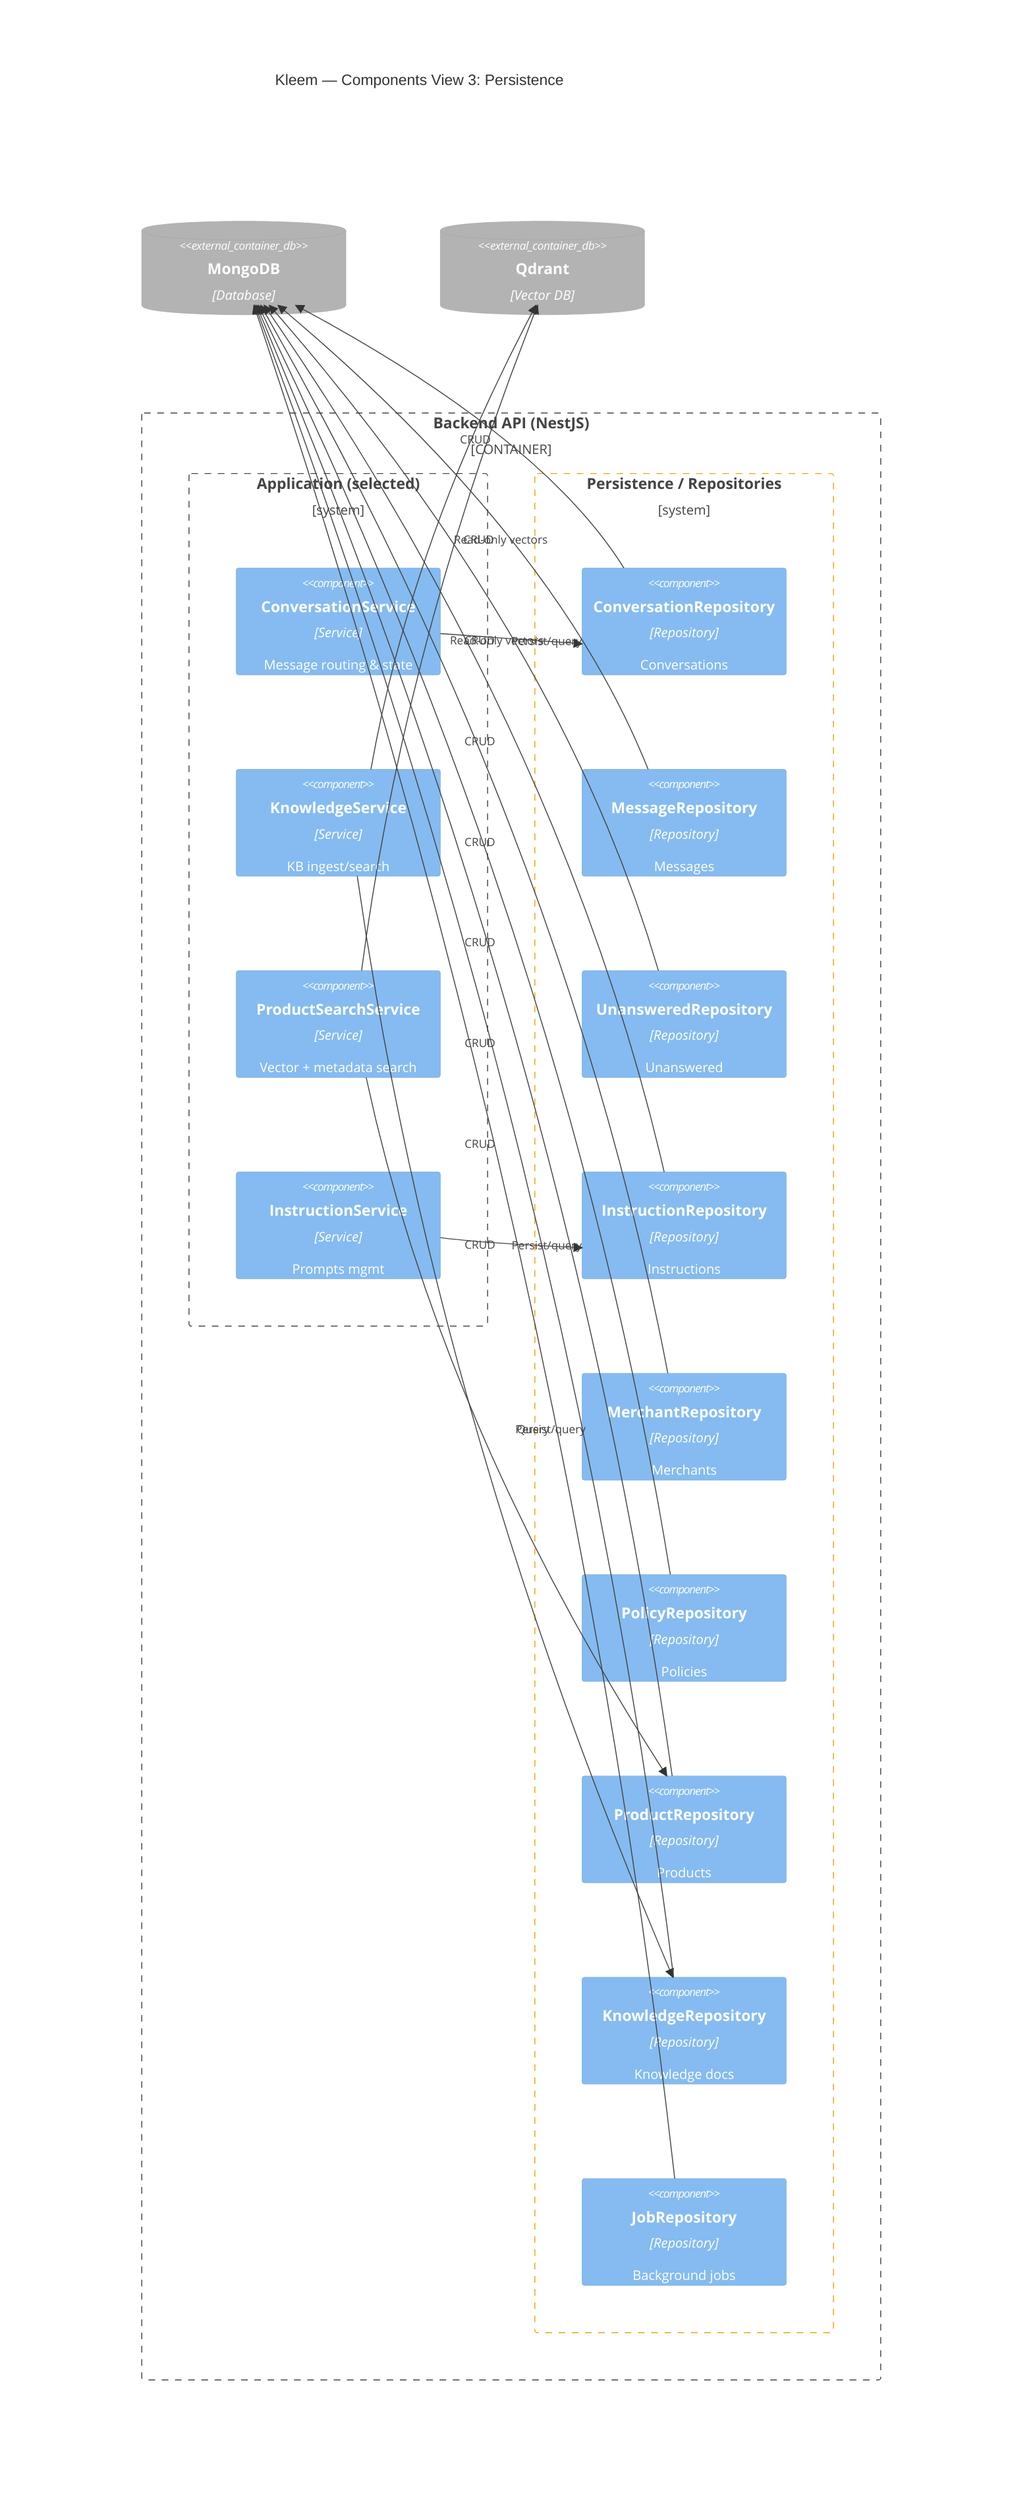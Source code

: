 %%{init: {"C4": {"theme": "base", "themeVariables": {
  "primaryColor": "#14b8a6",
  "primaryTextColor": "#000",
  "primaryBorderColor": "#000",
  "lineColor": "#333",
  "secondaryColor": "#6b7280",
  "tertiaryColor": "#0ea5e9"
}}}}%%

C4Component
    title Kleem — Components View 3: Persistence

    UpdateLayoutConfig($c4ShapeInRow="4", $c4BoundaryInRow="2")

    Container_Boundary(api, "Backend API (NestJS)") {
        Boundary(app, "Application (selected)") {
            Component(conversationService, "ConversationService", "Service", "Message routing & state")
            Component(knowledgeService, "KnowledgeService", "Service", "KB ingest/search")
            Component(productSearchService, "ProductSearchService", "Service", "Vector + metadata search")
            Component(instructionService, "InstructionService", "Service", "Prompts mgmt")
        }

        Boundary(persistence, "Persistence / Repositories") {
            Component(conversationRepo, "ConversationRepository", "Repository", "Conversations")
            Component(messageRepo, "MessageRepository", "Repository", "Messages")
            Component(unansweredRepo, "UnansweredRepository", "Repository", "Unanswered")
            Component(instructionRepo, "InstructionRepository", "Repository", "Instructions")
            Component(merchantRepo, "MerchantRepository", "Repository", "Merchants")
            Component(policyRepo, "PolicyRepository", "Repository", "Policies")
            Component(productRepo, "ProductRepository", "Repository", "Products")
            Component(knowledgeRepo, "KnowledgeRepository", "Repository", "Knowledge docs")
            Component(jobRepo, "JobRepository", "Repository", "Background jobs")
        }
    }

    ContainerDb_Ext(mongodb, "MongoDB", "Database")
    ContainerDb_Ext(qdrant, "Qdrant", "Vector DB")

    %% Relations
    Rel(conversationService, conversationRepo, "Persist/query")
    Rel(knowledgeService, knowledgeRepo, "Persist/query")
    Rel(productSearchService, productRepo, "Query")
    Rel(instructionService, instructionRepo, "Persist/query")
    Rel(conversationRepo, mongodb, "CRUD")
    Rel(messageRepo, mongodb, "CRUD")
    Rel(unansweredRepo, mongodb, "CRUD")
    Rel(merchantRepo, mongodb, "CRUD")
    Rel(instructionRepo, mongodb, "CRUD")
    Rel(policyRepo, mongodb, "CRUD")
    Rel(productRepo, mongodb, "CRUD")
    Rel(knowledgeRepo, mongodb, "CRUD")
    Rel(jobRepo, mongodb, "CRUD")
    %% Optionally, show vector writes:
    Rel(productSearchService, qdrant, "Read-only vectors")
    Rel(knowledgeService, qdrant, "Read-only vectors")

    UpdateElementStyle(persistence, $borderColor="#f59e0b")
